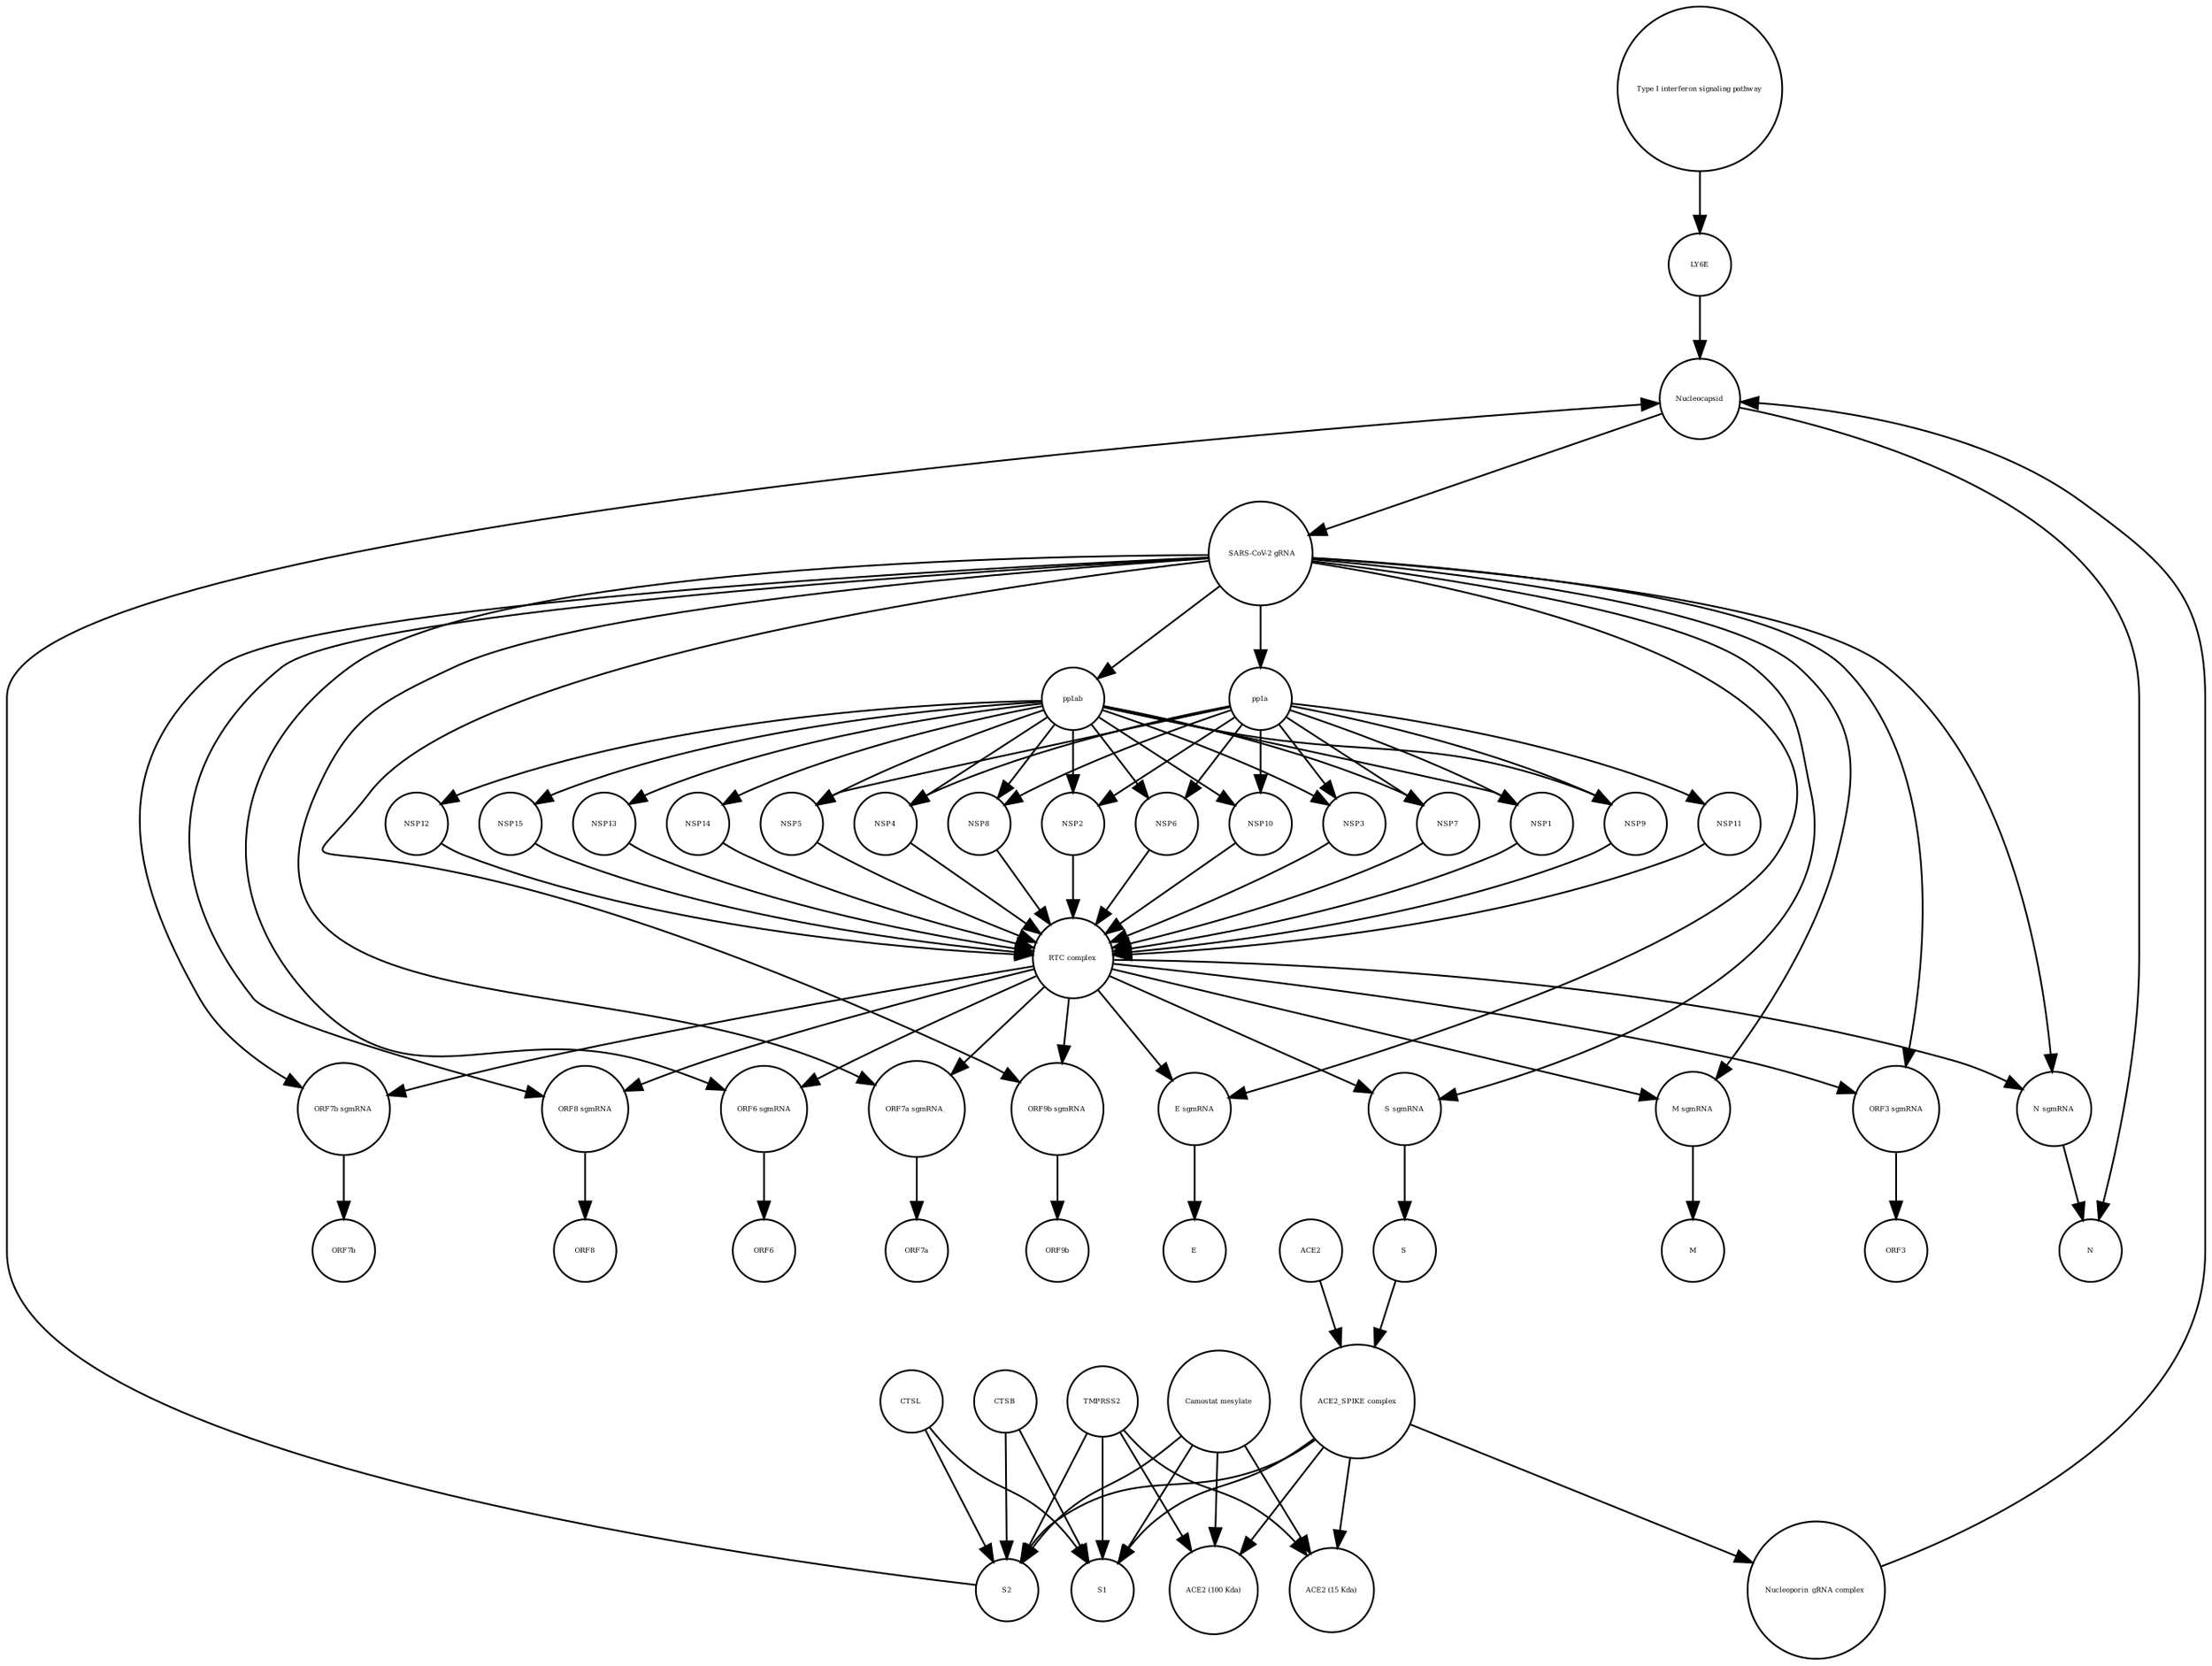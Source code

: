 strict digraph  {
"Type I interferon signaling pathway" [annotation="", bipartite=0, cls=phenotype, fontsize=4, label="Type I interferon signaling pathway", shape=circle];
LY6E [annotation="", bipartite=0, cls=macromolecule, fontsize=4, label=LY6E, shape=circle];
ORF9b [annotation="", bipartite=0, cls=macromolecule, fontsize=4, label=ORF9b, shape=circle];
"ORF9b sgmRNA" [annotation="", bipartite=0, cls="nucleic acid feature", fontsize=4, label="ORF9b sgmRNA", shape=circle];
NSP9 [annotation="", bipartite=0, cls=macromolecule, fontsize=4, label=NSP9, shape=circle];
NSP11 [annotation="", bipartite=0, cls=macromolecule, fontsize=4, label=NSP11, shape=circle];
"S sgmRNA" [annotation="", bipartite=0, cls="nucleic acid feature", fontsize=4, label="S sgmRNA", shape=circle];
S1 [annotation="", bipartite=0, cls=macromolecule, fontsize=4, label=S1, shape=circle];
NSP5 [annotation="", bipartite=0, cls=macromolecule, fontsize=4, label=NSP5, shape=circle];
NSP13 [annotation="", bipartite=0, cls=macromolecule, fontsize=4, label=NSP13, shape=circle];
NSP4 [annotation="", bipartite=0, cls=macromolecule, fontsize=4, label=NSP4, shape=circle];
"Camostat mesylate" [annotation="urn_miriam_pubchem.compound_2536", bipartite=0, cls="simple chemical", fontsize=4, label="Camostat mesylate", shape=circle];
N [annotation="", bipartite=0, cls=macromolecule, fontsize=4, label=N, shape=circle];
NSP14 [annotation="", bipartite=0, cls=macromolecule, fontsize=4, label=NSP14, shape=circle];
ORF8 [annotation="", bipartite=0, cls=macromolecule, fontsize=4, label=ORF8, shape=circle];
M [annotation="", bipartite=0, cls=macromolecule, fontsize=4, label=M, shape=circle];
"RTC complex" [annotation="", bipartite=0, cls=complex, fontsize=4, label="RTC complex", shape=circle];
S2 [annotation="", bipartite=0, cls=macromolecule, fontsize=4, label=S2, shape=circle];
"E sgmRNA" [annotation="", bipartite=0, cls="nucleic acid feature", fontsize=4, label="E sgmRNA", shape=circle];
NSP12 [annotation="", bipartite=0, cls=macromolecule, fontsize=4, label=NSP12, shape=circle];
NSP8 [annotation="", bipartite=0, cls=macromolecule, fontsize=4, label=NSP8, shape=circle];
NSP2 [annotation="", bipartite=0, cls=macromolecule, fontsize=4, label=NSP2, shape=circle];
Nucleocapsid [annotation="", bipartite=0, cls=complex, fontsize=4, label=Nucleocapsid, shape=circle];
E [annotation="", bipartite=0, cls=macromolecule, fontsize=4, label=E, shape=circle];
CTSB [annotation="", bipartite=0, cls=macromolecule, fontsize=4, label=CTSB, shape=circle];
NSP6 [annotation="", bipartite=0, cls=macromolecule, fontsize=4, label=NSP6, shape=circle];
ORF7a [annotation="", bipartite=0, cls=macromolecule, fontsize=4, label=ORF7a, shape=circle];
"M sgmRNA" [annotation="", bipartite=0, cls="nucleic acid feature", fontsize=4, label="M sgmRNA", shape=circle];
ORF7b [annotation="", bipartite=0, cls=macromolecule, fontsize=4, label=ORF7b, shape=circle];
"N sgmRNA" [annotation="", bipartite=0, cls="nucleic acid feature", fontsize=4, label="N sgmRNA", shape=circle];
"Nucleoporin_gRNA complex " [annotation="", bipartite=0, cls=complex, fontsize=4, label="Nucleoporin_gRNA complex ", shape=circle];
NSP15 [annotation="", bipartite=0, cls=macromolecule, fontsize=4, label=NSP15, shape=circle];
NSP10 [annotation="", bipartite=0, cls=macromolecule, fontsize=4, label=NSP10, shape=circle];
"ORF3 sgmRNA" [annotation="", bipartite=0, cls="nucleic acid feature", fontsize=4, label="ORF3 sgmRNA", shape=circle];
ORF3 [annotation="", bipartite=0, cls=macromolecule, fontsize=4, label=ORF3, shape=circle];
ACE2 [annotation="", bipartite=0, cls=macromolecule, fontsize=4, label=ACE2, shape=circle];
" SARS-CoV-2 gRNA" [annotation="", bipartite=0, cls="nucleic acid feature", fontsize=4, label=" SARS-CoV-2 gRNA", shape=circle];
NSP3 [annotation="", bipartite=0, cls=macromolecule, fontsize=4, label=NSP3, shape=circle];
NSP7 [annotation="", bipartite=0, cls=macromolecule, fontsize=4, label=NSP7, shape=circle];
"ACE2_SPIKE complex" [annotation="", bipartite=0, cls=complex, fontsize=4, label="ACE2_SPIKE complex", shape=circle];
"ACE2 (15 Kda)" [annotation="", bipartite=0, cls=macromolecule, fontsize=4, label="ACE2 (15 Kda)", shape=circle];
S [annotation="", bipartite=0, cls=macromolecule, fontsize=4, label=S, shape=circle];
NSP1 [annotation="", bipartite=0, cls=macromolecule, fontsize=4, label=NSP1, shape=circle];
CTSL [annotation="", bipartite=0, cls=macromolecule, fontsize=4, label=CTSL, shape=circle];
"ORF7b sgmRNA" [annotation="", bipartite=0, cls="nucleic acid feature", fontsize=4, label="ORF7b sgmRNA", shape=circle];
"ORF8 sgmRNA" [annotation="", bipartite=0, cls="nucleic acid feature", fontsize=4, label="ORF8 sgmRNA", shape=circle];
TMPRSS2 [annotation="", bipartite=0, cls=macromolecule, fontsize=4, label=TMPRSS2, shape=circle];
ORF6 [annotation="", bipartite=0, cls=macromolecule, fontsize=4, label=ORF6, shape=circle];
"ACE2 (100 Kda)" [annotation="", bipartite=0, cls=macromolecule, fontsize=4, label="ACE2 (100 Kda)", shape=circle];
"ORF6 sgmRNA" [annotation="", bipartite=0, cls="nucleic acid feature", fontsize=4, label="ORF6 sgmRNA", shape=circle];
pp1a [annotation="", bipartite=0, cls=macromolecule, fontsize=4, label=pp1a, shape=circle];
"ORF7a sgmRNA_" [annotation="", bipartite=0, cls="nucleic acid feature", fontsize=4, label="ORF7a sgmRNA_", shape=circle];
pp1ab [annotation="", bipartite=0, cls=macromolecule, fontsize=4, label=pp1ab, shape=circle];
"Type I interferon signaling pathway" -> LY6E  [annotation="", interaction_type=stimulation];
LY6E -> Nucleocapsid  [annotation="urn_miriam_doi_10.1101%2F2020.03.05.979260|urn_miriam_doi_10.1101%2F2020.04.02.021469", interaction_type=inhibition];
"ORF9b sgmRNA" -> ORF9b  [annotation="", interaction_type=production];
NSP9 -> "RTC complex"  [annotation="", interaction_type=production];
NSP11 -> "RTC complex"  [annotation="", interaction_type=production];
"S sgmRNA" -> S  [annotation="", interaction_type=production];
NSP5 -> "RTC complex"  [annotation="", interaction_type=production];
NSP13 -> "RTC complex"  [annotation="", interaction_type=production];
NSP4 -> "RTC complex"  [annotation="", interaction_type=production];
"Camostat mesylate" -> S1  [annotation="urn_miriam_pubmed_32142651|urn_miriam_pubmed_32094589|urn_miriam_pubmed_24227843", interaction_type=inhibition];
"Camostat mesylate" -> "ACE2 (15 Kda)"  [annotation="urn_miriam_pubmed_32142651|urn_miriam_pubmed_32094589|urn_miriam_pubmed_24227843", interaction_type=inhibition];
"Camostat mesylate" -> "ACE2 (100 Kda)"  [annotation="urn_miriam_pubmed_32142651|urn_miriam_pubmed_32094589|urn_miriam_pubmed_24227843", interaction_type=inhibition];
"Camostat mesylate" -> S2  [annotation="urn_miriam_pubmed_32142651|urn_miriam_pubmed_32094589|urn_miriam_pubmed_24227843", interaction_type=inhibition];
NSP14 -> "RTC complex"  [annotation="", interaction_type=production];
"RTC complex" -> "M sgmRNA"  [annotation=urn_miriam_pubmed_31226023, interaction_type="necessary stimulation"];
"RTC complex" -> "ORF9b sgmRNA"  [annotation=urn_miriam_pubmed_31226023, interaction_type="necessary stimulation"];
"RTC complex" -> "E sgmRNA"  [annotation=urn_miriam_pubmed_31226023, interaction_type="necessary stimulation"];
"RTC complex" -> "N sgmRNA"  [annotation=urn_miriam_pubmed_31226023, interaction_type="necessary stimulation"];
"RTC complex" -> "ORF3 sgmRNA"  [annotation=urn_miriam_pubmed_31226023, interaction_type="necessary stimulation"];
"RTC complex" -> "ORF7b sgmRNA"  [annotation=urn_miriam_pubmed_31226023, interaction_type="necessary stimulation"];
"RTC complex" -> "ORF8 sgmRNA"  [annotation=urn_miriam_pubmed_31226023, interaction_type="necessary stimulation"];
"RTC complex" -> "S sgmRNA"  [annotation=urn_miriam_pubmed_31226023, interaction_type="necessary stimulation"];
"RTC complex" -> "ORF6 sgmRNA"  [annotation=urn_miriam_pubmed_31226023, interaction_type="necessary stimulation"];
"RTC complex" -> "ORF7a sgmRNA_"  [annotation=urn_miriam_pubmed_31226023, interaction_type="necessary stimulation"];
S2 -> Nucleocapsid  [annotation="", interaction_type=stimulation];
"E sgmRNA" -> E  [annotation="", interaction_type=production];
NSP12 -> "RTC complex"  [annotation="", interaction_type=production];
NSP8 -> "RTC complex"  [annotation="", interaction_type=production];
NSP2 -> "RTC complex"  [annotation="", interaction_type=production];
Nucleocapsid -> " SARS-CoV-2 gRNA"  [annotation="", interaction_type=production];
Nucleocapsid -> N  [annotation="", interaction_type=production];
CTSB -> S1  [annotation=urn_miriam_pubmed_32142651, interaction_type=catalysis];
CTSB -> S2  [annotation=urn_miriam_pubmed_32142651, interaction_type=catalysis];
NSP6 -> "RTC complex"  [annotation="", interaction_type=production];
"M sgmRNA" -> M  [annotation="", interaction_type=production];
"N sgmRNA" -> N  [annotation="", interaction_type=production];
"Nucleoporin_gRNA complex " -> Nucleocapsid  [annotation="", interaction_type=production];
NSP15 -> "RTC complex"  [annotation="", interaction_type=production];
NSP10 -> "RTC complex"  [annotation="", interaction_type=production];
"ORF3 sgmRNA" -> ORF3  [annotation="", interaction_type=production];
ACE2 -> "ACE2_SPIKE complex"  [annotation="", interaction_type=production];
" SARS-CoV-2 gRNA" -> "M sgmRNA"  [annotation="", interaction_type=production];
" SARS-CoV-2 gRNA" -> "ORF9b sgmRNA"  [annotation="", interaction_type=production];
" SARS-CoV-2 gRNA" -> "E sgmRNA"  [annotation="", interaction_type=production];
" SARS-CoV-2 gRNA" -> "N sgmRNA"  [annotation="", interaction_type=production];
" SARS-CoV-2 gRNA" -> "ORF3 sgmRNA"  [annotation="", interaction_type=production];
" SARS-CoV-2 gRNA" -> "ORF7b sgmRNA"  [annotation="", interaction_type=production];
" SARS-CoV-2 gRNA" -> "ORF8 sgmRNA"  [annotation="", interaction_type=production];
" SARS-CoV-2 gRNA" -> "S sgmRNA"  [annotation="", interaction_type=production];
" SARS-CoV-2 gRNA" -> "ORF6 sgmRNA"  [annotation="", interaction_type=production];
" SARS-CoV-2 gRNA" -> "ORF7a sgmRNA_"  [annotation="", interaction_type=production];
" SARS-CoV-2 gRNA" -> pp1ab  [annotation="", interaction_type=production];
" SARS-CoV-2 gRNA" -> pp1a  [annotation="", interaction_type=production];
NSP3 -> "RTC complex"  [annotation="", interaction_type=production];
NSP7 -> "RTC complex"  [annotation="", interaction_type=production];
"ACE2_SPIKE complex" -> "Nucleoporin_gRNA complex "  [annotation="urn_miriam_pubmed_32142651|urn_miriam_pubmed_32094589", interaction_type=stimulation];
"ACE2_SPIKE complex" -> S2  [annotation="", interaction_type=production];
"ACE2_SPIKE complex" -> S1  [annotation="", interaction_type=production];
"ACE2_SPIKE complex" -> "ACE2 (15 Kda)"  [annotation="", interaction_type=production];
"ACE2_SPIKE complex" -> "ACE2 (100 Kda)"  [annotation="", interaction_type=production];
S -> "ACE2_SPIKE complex"  [annotation="", interaction_type=production];
NSP1 -> "RTC complex"  [annotation="", interaction_type=production];
CTSL -> S1  [annotation=urn_miriam_pubmed_32142651, interaction_type=catalysis];
CTSL -> S2  [annotation=urn_miriam_pubmed_32142651, interaction_type=catalysis];
"ORF7b sgmRNA" -> ORF7b  [annotation="", interaction_type=production];
"ORF8 sgmRNA" -> ORF8  [annotation="", interaction_type=production];
TMPRSS2 -> S1  [annotation="urn_miriam_pubmed_32142651|urn_miriam_pubmed_32094589|urn_miriam_pubmed_24227843", interaction_type=catalysis];
TMPRSS2 -> "ACE2 (15 Kda)"  [annotation="urn_miriam_pubmed_32142651|urn_miriam_pubmed_32094589|urn_miriam_pubmed_24227843", interaction_type=catalysis];
TMPRSS2 -> "ACE2 (100 Kda)"  [annotation="urn_miriam_pubmed_32142651|urn_miriam_pubmed_32094589|urn_miriam_pubmed_24227843", interaction_type=catalysis];
TMPRSS2 -> S2  [annotation="urn_miriam_pubmed_32142651|urn_miriam_pubmed_32094589|urn_miriam_pubmed_24227843", interaction_type=catalysis];
"ORF6 sgmRNA" -> ORF6  [annotation="", interaction_type=production];
pp1a -> NSP1  [annotation=urn_miriam_pubmed_31226023, interaction_type=catalysis];
pp1a -> NSP10  [annotation=urn_miriam_pubmed_31226023, interaction_type=catalysis];
pp1a -> NSP8  [annotation=urn_miriam_pubmed_31226023, interaction_type=catalysis];
pp1a -> NSP2  [annotation=urn_miriam_pubmed_31226023, interaction_type=catalysis];
pp1a -> NSP9  [annotation=urn_miriam_pubmed_31226023, interaction_type=catalysis];
pp1a -> NSP11  [annotation=urn_miriam_pubmed_31226023, interaction_type=catalysis];
pp1a -> NSP6  [annotation=urn_miriam_pubmed_31226023, interaction_type=catalysis];
pp1a -> NSP5  [annotation=urn_miriam_pubmed_31226023, interaction_type=catalysis];
pp1a -> NSP3  [annotation=urn_miriam_pubmed_31226023, interaction_type=catalysis];
pp1a -> NSP7  [annotation=urn_miriam_pubmed_31226023, interaction_type=catalysis];
pp1a -> NSP4  [annotation=urn_miriam_pubmed_31226023, interaction_type=catalysis];
"ORF7a sgmRNA_" -> ORF7a  [annotation="", interaction_type=production];
pp1ab -> NSP15  [annotation=urn_miriam_pubmed_31226023, interaction_type=catalysis];
pp1ab -> NSP1  [annotation=urn_miriam_pubmed_31226023, interaction_type=catalysis];
pp1ab -> NSP12  [annotation=urn_miriam_pubmed_31226023, interaction_type=catalysis];
pp1ab -> NSP8  [annotation=urn_miriam_pubmed_31226023, interaction_type=catalysis];
pp1ab -> NSP10  [annotation=urn_miriam_pubmed_31226023, interaction_type=catalysis];
pp1ab -> NSP2  [annotation=urn_miriam_pubmed_31226023, interaction_type=catalysis];
pp1ab -> NSP9  [annotation=urn_miriam_pubmed_31226023, interaction_type=catalysis];
pp1ab -> NSP5  [annotation=urn_miriam_pubmed_31226023, interaction_type=catalysis];
pp1ab -> NSP13  [annotation=urn_miriam_pubmed_31226023, interaction_type=catalysis];
pp1ab -> NSP6  [annotation=urn_miriam_pubmed_31226023, interaction_type=catalysis];
pp1ab -> NSP14  [annotation=urn_miriam_pubmed_31226023, interaction_type=catalysis];
pp1ab -> NSP3  [annotation=urn_miriam_pubmed_31226023, interaction_type=catalysis];
pp1ab -> NSP7  [annotation=urn_miriam_pubmed_31226023, interaction_type=catalysis];
pp1ab -> NSP4  [annotation=urn_miriam_pubmed_31226023, interaction_type=catalysis];
}
